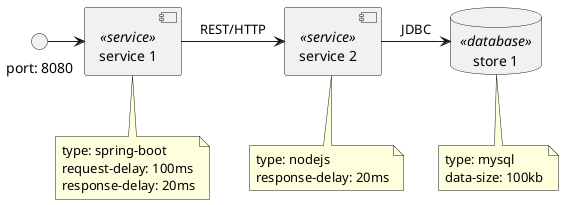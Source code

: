 @startuml

database "store 1" <<database>>
note bottom of "store 1" {
    type: mysql
    data-size: 100kb
}

component "service 1" <<service>>
note bottom of "service 1" {
    type: spring-boot
    request-delay: 100ms
    response-delay: 20ms
}

component "service 2" <<service>>
note bottom of "service 2" {
    type: nodejs
    response-delay: 20ms
}

interface "port: 8080"

[service 1] -> [service 2]: REST/HTTP

[service 2] -> [store 1]: JDBC

[port: 8080] -> [service 1]

@enduml
